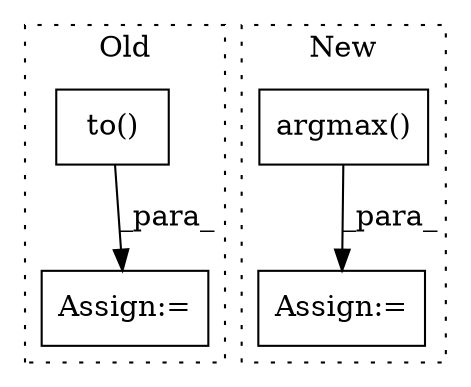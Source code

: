 digraph G {
subgraph cluster0 {
1 [label="to()" a="75" s="1070,1086" l="10,1" shape="box"];
4 [label="Assign:=" a="68" s="1866" l="3" shape="box"];
label = "Old";
style="dotted";
}
subgraph cluster1 {
2 [label="argmax()" a="75" s="1928" l="91" shape="box"];
3 [label="Assign:=" a="68" s="2064" l="3" shape="box"];
label = "New";
style="dotted";
}
1 -> 4 [label="_para_"];
2 -> 3 [label="_para_"];
}